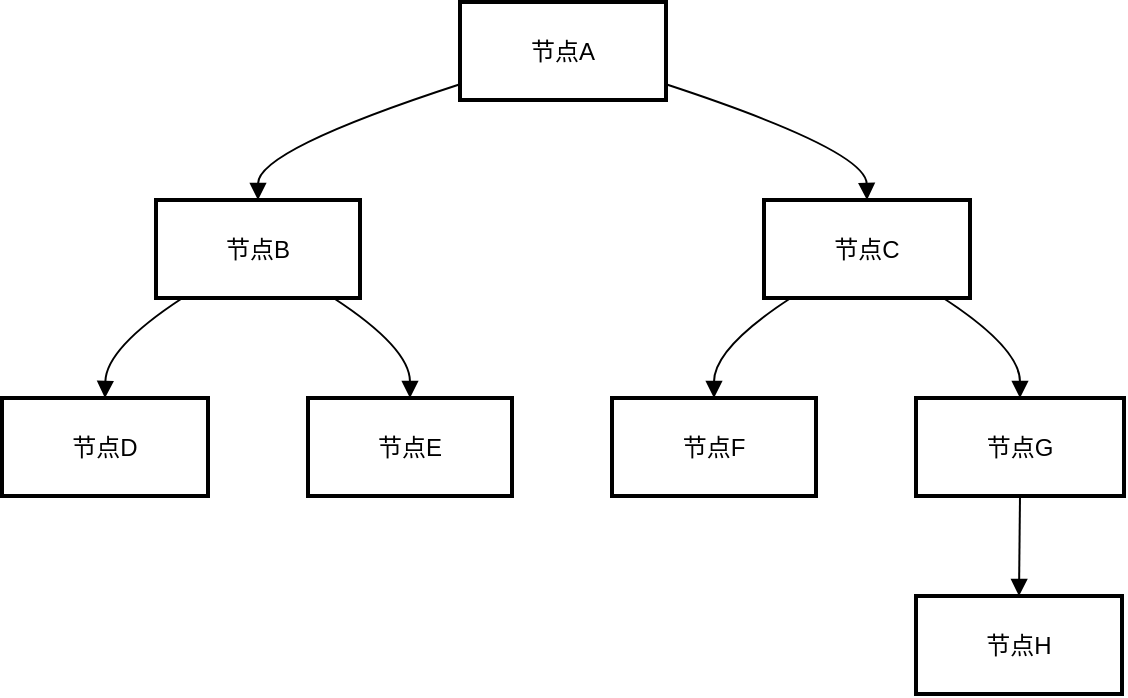 <mxfile version="24.7.17">
  <diagram name="第 1 页" id="sbbsScFmpUs__Dtvj5mE">
    <mxGraphModel>
      <root>
        <mxCell id="0" />
        <mxCell id="1" parent="0" />
        <mxCell id="2" value="节点A" style="whiteSpace=wrap;strokeWidth=2;" vertex="1" parent="1">
          <mxGeometry x="237" y="8" width="103" height="49" as="geometry" />
        </mxCell>
        <mxCell id="3" value="节点B" style="whiteSpace=wrap;strokeWidth=2;" vertex="1" parent="1">
          <mxGeometry x="85" y="107" width="102" height="49" as="geometry" />
        </mxCell>
        <mxCell id="4" value="节点C" style="whiteSpace=wrap;strokeWidth=2;" vertex="1" parent="1">
          <mxGeometry x="389" y="107" width="103" height="49" as="geometry" />
        </mxCell>
        <mxCell id="5" value="节点D" style="whiteSpace=wrap;strokeWidth=2;" vertex="1" parent="1">
          <mxGeometry x="8" y="206" width="103" height="49" as="geometry" />
        </mxCell>
        <mxCell id="6" value="节点E" style="whiteSpace=wrap;strokeWidth=2;" vertex="1" parent="1">
          <mxGeometry x="161" y="206" width="102" height="49" as="geometry" />
        </mxCell>
        <mxCell id="7" value="节点F" style="whiteSpace=wrap;strokeWidth=2;" vertex="1" parent="1">
          <mxGeometry x="313" y="206" width="102" height="49" as="geometry" />
        </mxCell>
        <mxCell id="8" value="节点G" style="whiteSpace=wrap;strokeWidth=2;" vertex="1" parent="1">
          <mxGeometry x="465" y="206" width="104" height="49" as="geometry" />
        </mxCell>
        <mxCell id="9" value="节点H" style="whiteSpace=wrap;strokeWidth=2;" vertex="1" parent="1">
          <mxGeometry x="465" y="305" width="103" height="49" as="geometry" />
        </mxCell>
        <mxCell id="10" value="" style="curved=1;startArrow=none;endArrow=block;exitX=0;exitY=0.84;entryX=0.5;entryY=0;" edge="1" parent="1" source="2" target="3">
          <mxGeometry relative="1" as="geometry">
            <Array as="points">
              <mxPoint x="136" y="82" />
            </Array>
          </mxGeometry>
        </mxCell>
        <mxCell id="11" value="" style="curved=1;startArrow=none;endArrow=block;exitX=1;exitY=0.84;entryX=0.5;entryY=0;" edge="1" parent="1" source="2" target="4">
          <mxGeometry relative="1" as="geometry">
            <Array as="points">
              <mxPoint x="440" y="82" />
            </Array>
          </mxGeometry>
        </mxCell>
        <mxCell id="12" value="" style="curved=1;startArrow=none;endArrow=block;exitX=0.13;exitY=1;entryX=0.5;entryY=0;" edge="1" parent="1" source="3" target="5">
          <mxGeometry relative="1" as="geometry">
            <Array as="points">
              <mxPoint x="60" y="181" />
            </Array>
          </mxGeometry>
        </mxCell>
        <mxCell id="13" value="" style="curved=1;startArrow=none;endArrow=block;exitX=0.87;exitY=1;entryX=0.5;entryY=0;" edge="1" parent="1" source="3" target="6">
          <mxGeometry relative="1" as="geometry">
            <Array as="points">
              <mxPoint x="212" y="181" />
            </Array>
          </mxGeometry>
        </mxCell>
        <mxCell id="14" value="" style="curved=1;startArrow=none;endArrow=block;exitX=0.13;exitY=1;entryX=0.5;entryY=0;" edge="1" parent="1" source="4" target="7">
          <mxGeometry relative="1" as="geometry">
            <Array as="points">
              <mxPoint x="364" y="181" />
            </Array>
          </mxGeometry>
        </mxCell>
        <mxCell id="15" value="" style="curved=1;startArrow=none;endArrow=block;exitX=0.87;exitY=1;entryX=0.5;entryY=0;" edge="1" parent="1" source="4" target="8">
          <mxGeometry relative="1" as="geometry">
            <Array as="points">
              <mxPoint x="517" y="181" />
            </Array>
          </mxGeometry>
        </mxCell>
        <mxCell id="16" value="" style="curved=1;startArrow=none;endArrow=block;exitX=0.5;exitY=1;entryX=0.5;entryY=0;" edge="1" parent="1" source="8" target="9">
          <mxGeometry relative="1" as="geometry">
            <Array as="points" />
          </mxGeometry>
        </mxCell>
      </root>
    </mxGraphModel>
  </diagram>
</mxfile>
